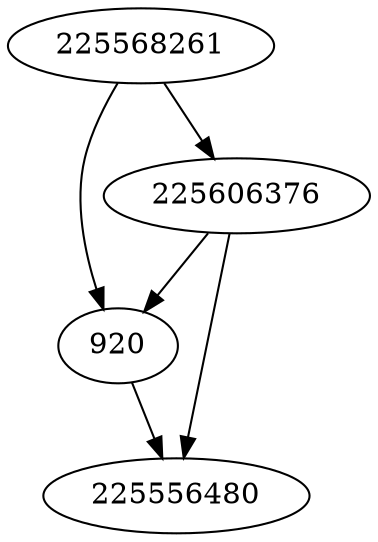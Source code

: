 strict digraph  {
225556480;
225568261;
920;
225606376;
225568261 -> 225606376;
225568261 -> 920;
920 -> 225556480;
225606376 -> 225556480;
225606376 -> 920;
}
